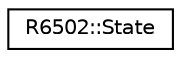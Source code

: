 digraph "Graphical Class Hierarchy"
{
 // LATEX_PDF_SIZE
  edge [fontname="Helvetica",fontsize="10",labelfontname="Helvetica",labelfontsize="10"];
  node [fontname="Helvetica",fontsize="10",shape=record];
  rankdir="LR";
  Node0 [label="R6502::State",height=0.2,width=0.4,color="black", fillcolor="white", style="filled",URL="$structR6502_1_1State.html",tooltip=" "];
}

